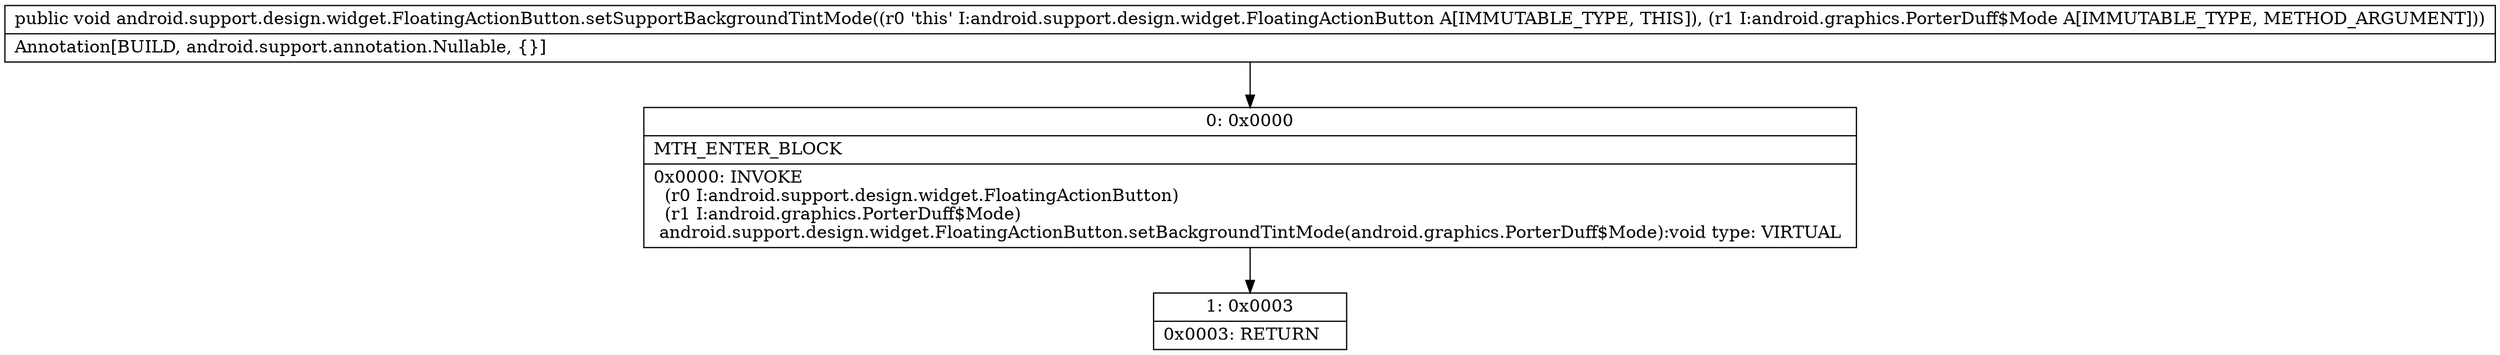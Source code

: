 digraph "CFG forandroid.support.design.widget.FloatingActionButton.setSupportBackgroundTintMode(Landroid\/graphics\/PorterDuff$Mode;)V" {
Node_0 [shape=record,label="{0\:\ 0x0000|MTH_ENTER_BLOCK\l|0x0000: INVOKE  \l  (r0 I:android.support.design.widget.FloatingActionButton)\l  (r1 I:android.graphics.PorterDuff$Mode)\l android.support.design.widget.FloatingActionButton.setBackgroundTintMode(android.graphics.PorterDuff$Mode):void type: VIRTUAL \l}"];
Node_1 [shape=record,label="{1\:\ 0x0003|0x0003: RETURN   \l}"];
MethodNode[shape=record,label="{public void android.support.design.widget.FloatingActionButton.setSupportBackgroundTintMode((r0 'this' I:android.support.design.widget.FloatingActionButton A[IMMUTABLE_TYPE, THIS]), (r1 I:android.graphics.PorterDuff$Mode A[IMMUTABLE_TYPE, METHOD_ARGUMENT]))  | Annotation[BUILD, android.support.annotation.Nullable, \{\}]\l}"];
MethodNode -> Node_0;
Node_0 -> Node_1;
}

